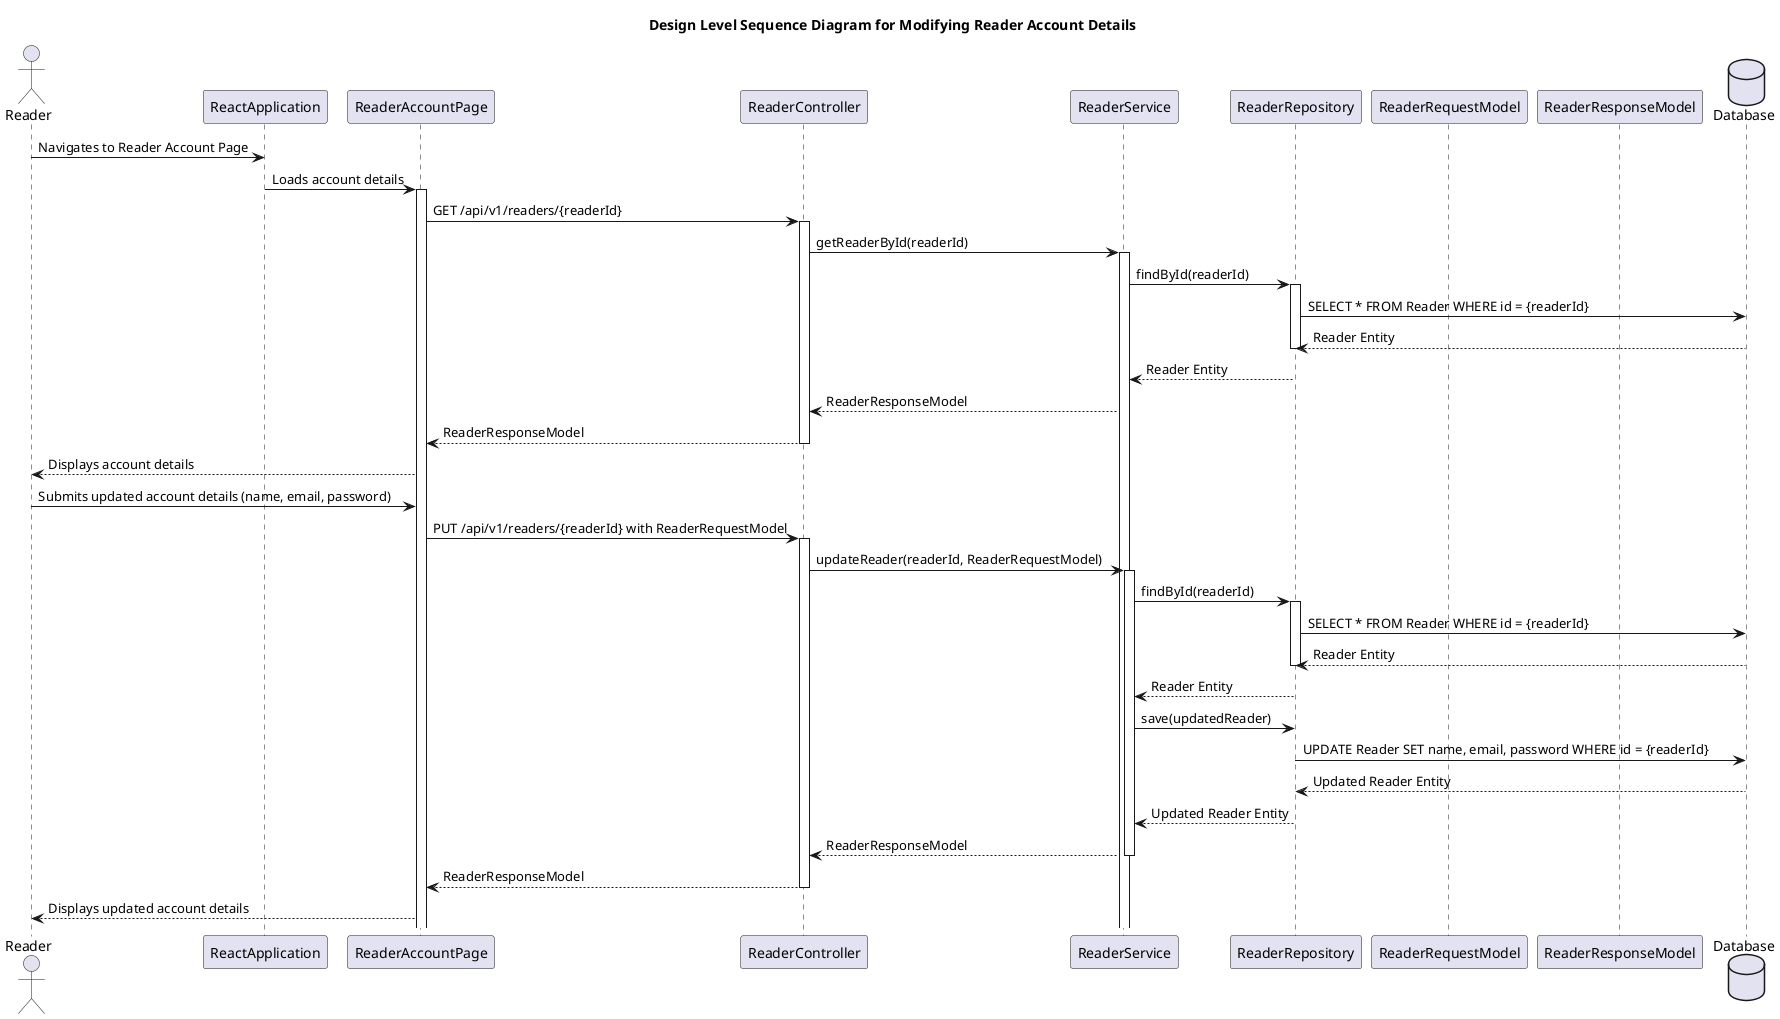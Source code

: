 @startuml
title Design Level Sequence Diagram for Modifying Reader Account Details

actor Reader
participant "ReactApplication" as RA
participant "ReaderAccountPage" as AccountPage
participant "ReaderController" as Controller
participant "ReaderService" as Service
participant "ReaderRepository" as Repository
participant "ReaderRequestModel" as RequestModel
participant "ReaderResponseModel" as ResponseModel
database "Database" as DB

Reader -> RA : Navigates to Reader Account Page
RA -> AccountPage : Loads account details
activate AccountPage

AccountPage -> Controller : GET /api/v1/readers/{readerId}
activate Controller
Controller -> Service : getReaderById(readerId)
activate Service
Service -> Repository : findById(readerId)
activate Repository
Repository -> DB : SELECT * FROM Reader WHERE id = {readerId}
DB --> Repository : Reader Entity
deactivate Repository
Repository --> Service : Reader Entity
Service --> Controller : ReaderResponseModel
Controller --> AccountPage : ReaderResponseModel
deactivate Controller

AccountPage --> Reader : Displays account details
Reader -> AccountPage : Submits updated account details (name, email, password)
AccountPage -> Controller : PUT /api/v1/readers/{readerId} with ReaderRequestModel
activate Controller
Controller -> Service : updateReader(readerId, ReaderRequestModel)
activate Service
Service -> Repository : findById(readerId)
activate Repository
Repository -> DB : SELECT * FROM Reader WHERE id = {readerId}
DB --> Repository : Reader Entity
deactivate Repository
Repository --> Service : Reader Entity

Service -> Repository : save(updatedReader)
Repository -> DB : UPDATE Reader SET name, email, password WHERE id = {readerId}
DB --> Repository : Updated Reader Entity
Repository --> Service : Updated Reader Entity
Service --> Controller : ReaderResponseModel
deactivate Service
Controller --> AccountPage : ReaderResponseModel
deactivate Controller

AccountPage --> Reader : Displays updated account details

@enduml
